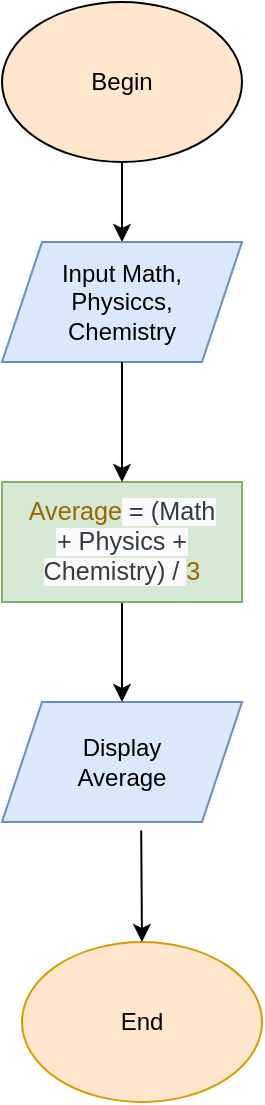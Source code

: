 <mxfile version="14.6.9" type="google"><diagram id="WeJBasD6Y9PhLtQw5vVC" name="Page-1"><mxGraphModel dx="1278" dy="580" grid="1" gridSize="10" guides="1" tooltips="1" connect="1" arrows="1" fold="1" page="1" pageScale="1" pageWidth="850" pageHeight="1100" math="0" shadow="0"><root><mxCell id="0"/><mxCell id="1" parent="0"/><mxCell id="IBSFikvJqA71gB79249c-11" value="" style="edgeStyle=orthogonalEdgeStyle;rounded=0;orthogonalLoop=1;jettySize=auto;html=1;" parent="1" source="IBSFikvJqA71gB79249c-1" target="IBSFikvJqA71gB79249c-2" edge="1"><mxGeometry relative="1" as="geometry"/></mxCell><mxCell id="IBSFikvJqA71gB79249c-1" value="" style="ellipse;whiteSpace=wrap;html=1;fillColor=#ffe6cc;strokeColor=#000000;" parent="1" vertex="1"><mxGeometry x="290" y="40" width="120" height="80" as="geometry"/></mxCell><mxCell id="IBSFikvJqA71gB79249c-2" value="" style="shape=parallelogram;perimeter=parallelogramPerimeter;whiteSpace=wrap;html=1;fixedSize=1;fillColor=#dae8fc;strokeColor=#6c8ebf;" parent="1" vertex="1"><mxGeometry x="290" y="160" width="120" height="60" as="geometry"/></mxCell><mxCell id="IBSFikvJqA71gB79249c-3" value="" style="shape=parallelogram;perimeter=parallelogramPerimeter;whiteSpace=wrap;html=1;fixedSize=1;fillColor=#dae8fc;strokeColor=#6c8ebf;" parent="1" vertex="1"><mxGeometry x="290" y="390" width="120" height="60" as="geometry"/></mxCell><mxCell id="IBSFikvJqA71gB79249c-7" value="" style="edgeStyle=orthogonalEdgeStyle;rounded=0;orthogonalLoop=1;jettySize=auto;html=1;" parent="1" source="IBSFikvJqA71gB79249c-4" target="IBSFikvJqA71gB79249c-3" edge="1"><mxGeometry relative="1" as="geometry"/></mxCell><mxCell id="IBSFikvJqA71gB79249c-4" value="" style="rounded=0;whiteSpace=wrap;html=1;fillColor=#d5e8d4;strokeColor=#82b366;" parent="1" vertex="1"><mxGeometry x="290" y="280" width="120" height="60" as="geometry"/></mxCell><mxCell id="IBSFikvJqA71gB79249c-13" value="" style="endArrow=classic;html=1;entryX=0.5;entryY=0;entryDx=0;entryDy=0;exitX=0.5;exitY=1;exitDx=0;exitDy=0;" parent="1" source="IBSFikvJqA71gB79249c-2" target="IBSFikvJqA71gB79249c-4" edge="1"><mxGeometry width="50" height="50" relative="1" as="geometry"><mxPoint x="320" y="280" as="sourcePoint"/><mxPoint x="370" y="230" as="targetPoint"/></mxGeometry></mxCell><mxCell id="IBSFikvJqA71gB79249c-14" value="Begin" style="text;html=1;strokeColor=none;fillColor=none;align=center;verticalAlign=middle;whiteSpace=wrap;rounded=0;" parent="1" vertex="1"><mxGeometry x="310" y="60" width="80" height="40" as="geometry"/></mxCell><mxCell id="IBSFikvJqA71gB79249c-16" value="Display Average" style="text;html=1;strokeColor=none;fillColor=none;align=center;verticalAlign=middle;whiteSpace=wrap;rounded=0;" parent="1" vertex="1"><mxGeometry x="310" y="400" width="80" height="40" as="geometry"/></mxCell><mxCell id="IBSFikvJqA71gB79249c-17" value="&#10;&#10;&lt;span class=&quot;hljs-attr&quot; style=&quot;box-sizing: border-box; color: rgb(152, 104, 1); font-size: 12.6px; font-style: normal; font-weight: 400; letter-spacing: normal; text-align: left; text-indent: 0px; text-transform: none; word-spacing: 0px;&quot;&gt;Average&lt;/span&gt;&lt;span style=&quot;color: rgb(56, 58, 66); font-size: 12.6px; font-style: normal; font-weight: 400; letter-spacing: normal; text-align: left; text-indent: 0px; text-transform: none; word-spacing: 0px; background-color: rgb(250, 250, 250); display: inline; float: none;&quot;&gt; = (Math + Physics + Chemistry) / &lt;/span&gt;&lt;span class=&quot;hljs-number&quot; style=&quot;box-sizing: border-box; color: rgb(152, 104, 1); font-size: 12.6px; font-style: normal; font-weight: 400; letter-spacing: normal; text-align: left; text-indent: 0px; text-transform: none; word-spacing: 0px;&quot;&gt;3&lt;/span&gt;&#10;&#10;" style="text;html=1;strokeColor=none;fillColor=none;align=center;verticalAlign=middle;whiteSpace=wrap;rounded=0;" parent="1" vertex="1"><mxGeometry x="300" y="290" width="100" height="40" as="geometry"/></mxCell><mxCell id="IBSFikvJqA71gB79249c-18" value="Input Math, Physiccs, Chemistry" style="text;html=1;strokeColor=none;fillColor=none;align=center;verticalAlign=middle;whiteSpace=wrap;rounded=0;" parent="1" vertex="1"><mxGeometry x="310" y="170" width="80" height="40" as="geometry"/></mxCell><mxCell id="IBSFikvJqA71gB79249c-19" value="" style="ellipse;whiteSpace=wrap;html=1;strokeColor=#d79b00;fillColor=#ffe6cc;" parent="1" vertex="1"><mxGeometry x="300" y="510" width="120" height="80" as="geometry"/></mxCell><mxCell id="IBSFikvJqA71gB79249c-21" value="" style="endArrow=classic;html=1;entryX=0.5;entryY=0;entryDx=0;entryDy=0;exitX=0.58;exitY=1.07;exitDx=0;exitDy=0;exitPerimeter=0;" parent="1" source="IBSFikvJqA71gB79249c-3" target="IBSFikvJqA71gB79249c-19" edge="1"><mxGeometry width="50" height="50" relative="1" as="geometry"><mxPoint x="330" y="510" as="sourcePoint"/><mxPoint x="380" y="460" as="targetPoint"/></mxGeometry></mxCell><mxCell id="IBSFikvJqA71gB79249c-22" value="End" style="text;html=1;strokeColor=none;fillColor=none;align=center;verticalAlign=middle;whiteSpace=wrap;rounded=0;" parent="1" vertex="1"><mxGeometry x="320" y="520" width="80" height="60" as="geometry"/></mxCell></root></mxGraphModel></diagram></mxfile>